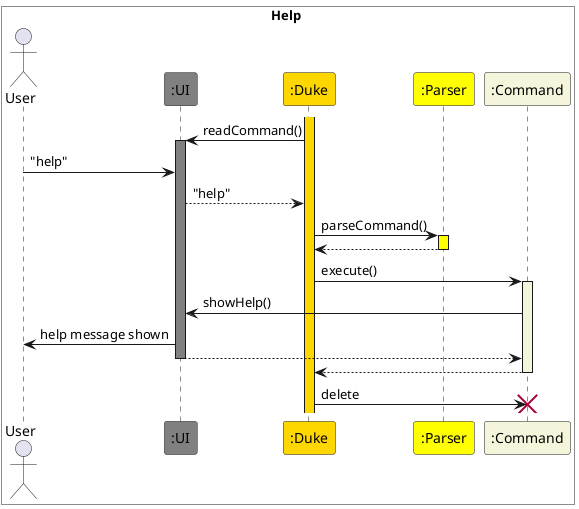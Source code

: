 @startuml Help
box Help #White
Actor User
participant ":UI" as UI #Gray
participant ":Duke" as Duke #Gold
participant ":Parser" as Parser #Yellow
participant ":Command" as Command1 #Beige
end box

activate Duke #Gold
Duke -> UI : readCommand()
activate UI #Gray
User -> UI : "help"
UI --> Duke : "help"
Duke -> Parser : parseCommand()
activate Parser #Yellow
Parser --> Duke
deactivate Parser
Duke -> Command1 : execute()
activate Command1 #Beige
Command1 -> UI : showHelp()
UI -> User : help message shown
UI --> Command1
deactivate UI
Command1 --> Duke
deactivate Command1
Duke -> Command1 : delete
destroy Command1


@enduml